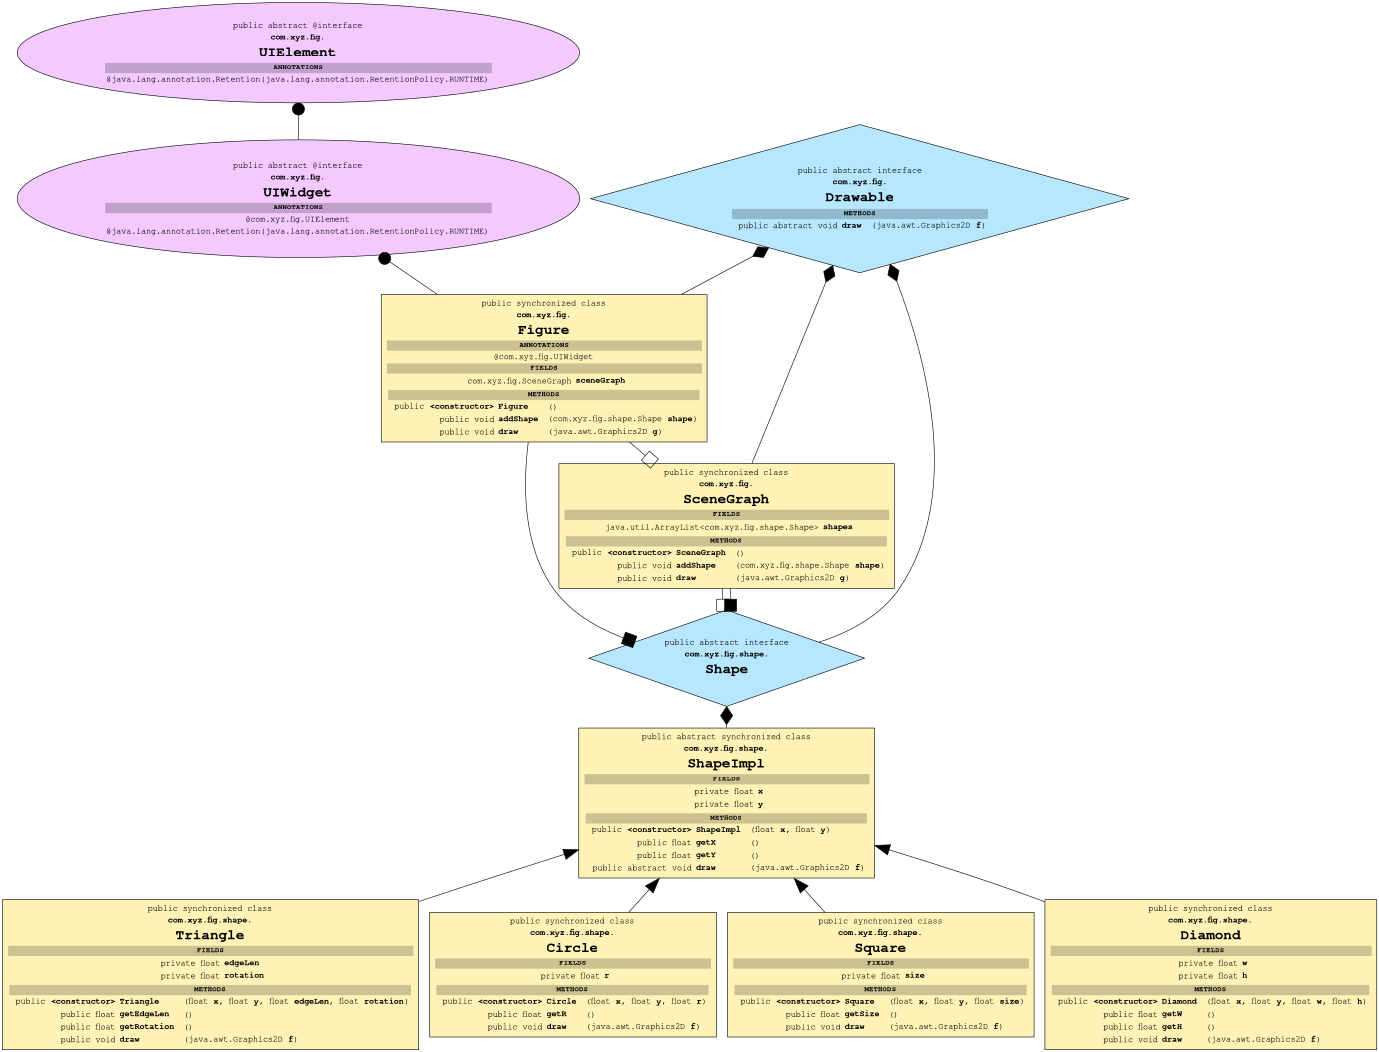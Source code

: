 digraph {
size="9.2,8.0";
layout=dot;
rankdir="BT";
overlap=false;
splines=true;
pack=true;
graph [fontname = "Courier, Regular"]node [fontname = "Courier, Regular"]edge [fontname = "Courier, Regular"]
"com.xyz.fig.shape.Triangle"[shape=box,style=filled,fillcolor="#fff2b6",label=<<table border='0' cellborder='0' cellspacing='1'><tr><td>public synchronized class</td></tr><tr><td><b>com.xyz.fig.shape.</b></td></tr><tr><td><font point-size='24'><b>Triangle</b></font></td></tr><tr><td colspan='3' bgcolor='#ccc191'><font point-size='12'><b>FIELDS</b></font></td></tr><tr><td cellpadding='0'><table border='0' cellborder='0'><tr><td align='right' valign='top'> private float</td><td align='left' valign='top'><b>edgeLen</b></td></tr><tr><td align='right' valign='top'> private float</td><td align='left' valign='top'><b>rotation</b></td></tr></table></td></tr><tr><td cellpadding='0'><table border='0' cellborder='0'><tr><td colspan='3' bgcolor='#ccc191'><font point-size='12'><b>METHODS</b></font></td></tr><tr><td align='right' valign='top'> public <b>&lt;constructor&gt;</b></td><td align='left' valign='top'><b>Triangle</b>&nbsp;</td><td align='left' valign='top'>(float <B>x</B>, float <B>y</B>, float <B>edgeLen</B>, float <B>rotation</B>)</td></tr><tr><td align='right' valign='top'> public float</td><td align='left' valign='top'><b>getEdgeLen</b>&nbsp;</td><td align='left' valign='top'>()</td></tr><tr><td align='right' valign='top'> public float</td><td align='left' valign='top'><b>getRotation</b>&nbsp;</td><td align='left' valign='top'>()</td></tr><tr><td align='right' valign='top'> public void</td><td align='left' valign='top'><b>draw</b>&nbsp;</td><td align='left' valign='top'>(java.awt.Graphics2D <B>f</B>)</td></tr></table></td></tr></table>>];

"com.xyz.fig.SceneGraph"[shape=box,style=filled,fillcolor="#fff2b6",label=<<table border='0' cellborder='0' cellspacing='1'><tr><td>public synchronized class</td></tr><tr><td><b>com.xyz.fig.</b></td></tr><tr><td><font point-size='24'><b>SceneGraph</b></font></td></tr><tr><td colspan='3' bgcolor='#ccc191'><font point-size='12'><b>FIELDS</b></font></td></tr><tr><td cellpadding='0'><table border='0' cellborder='0'><tr><td align='right' valign='top'> java.util.ArrayList&lt;com.xyz.fig.shape.Shape&gt;</td><td align='left' valign='top'><b>shapes</b></td></tr></table></td></tr><tr><td cellpadding='0'><table border='0' cellborder='0'><tr><td colspan='3' bgcolor='#ccc191'><font point-size='12'><b>METHODS</b></font></td></tr><tr><td align='right' valign='top'> public <b>&lt;constructor&gt;</b></td><td align='left' valign='top'><b>SceneGraph</b>&nbsp;</td><td align='left' valign='top'>()</td></tr><tr><td align='right' valign='top'> public void</td><td align='left' valign='top'><b>addShape</b>&nbsp;</td><td align='left' valign='top'>(com.xyz.fig.shape.Shape <B>shape</B>)</td></tr><tr><td align='right' valign='top'> public void</td><td align='left' valign='top'><b>draw</b>&nbsp;</td><td align='left' valign='top'>(java.awt.Graphics2D <B>g</B>)</td></tr></table></td></tr></table>>];

"com.xyz.fig.shape.ShapeImpl"[shape=box,style=filled,fillcolor="#fff2b6",label=<<table border='0' cellborder='0' cellspacing='1'><tr><td>public abstract synchronized class</td></tr><tr><td><b>com.xyz.fig.shape.</b></td></tr><tr><td><font point-size='24'><b>ShapeImpl</b></font></td></tr><tr><td colspan='3' bgcolor='#ccc191'><font point-size='12'><b>FIELDS</b></font></td></tr><tr><td cellpadding='0'><table border='0' cellborder='0'><tr><td align='right' valign='top'> private float</td><td align='left' valign='top'><b>x</b></td></tr><tr><td align='right' valign='top'> private float</td><td align='left' valign='top'><b>y</b></td></tr></table></td></tr><tr><td cellpadding='0'><table border='0' cellborder='0'><tr><td colspan='3' bgcolor='#ccc191'><font point-size='12'><b>METHODS</b></font></td></tr><tr><td align='right' valign='top'> public <b>&lt;constructor&gt;</b></td><td align='left' valign='top'><b>ShapeImpl</b>&nbsp;</td><td align='left' valign='top'>(float <B>x</B>, float <B>y</B>)</td></tr><tr><td align='right' valign='top'> public float</td><td align='left' valign='top'><b>getX</b>&nbsp;</td><td align='left' valign='top'>()</td></tr><tr><td align='right' valign='top'> public float</td><td align='left' valign='top'><b>getY</b>&nbsp;</td><td align='left' valign='top'>()</td></tr><tr><td align='right' valign='top'> public abstract void</td><td align='left' valign='top'><b>draw</b>&nbsp;</td><td align='left' valign='top'>(java.awt.Graphics2D <B>f</B>)</td></tr></table></td></tr></table>>];

"com.xyz.fig.Figure"[shape=box,style=filled,fillcolor="#fff2b6",label=<<table border='0' cellborder='0' cellspacing='1'><tr><td>public synchronized class</td></tr><tr><td><b>com.xyz.fig.</b></td></tr><tr><td><font point-size='24'><b>Figure</b></font></td></tr><tr><td colspan='3' bgcolor='#ccc191'><font point-size='12'><b>ANNOTATIONS</b></font></td></tr><tr><td align='center' valign='top'>@com.xyz.fig.UIWidget</td></tr><tr><td colspan='3' bgcolor='#ccc191'><font point-size='12'><b>FIELDS</b></font></td></tr><tr><td cellpadding='0'><table border='0' cellborder='0'><tr><td align='right' valign='top'> com.xyz.fig.SceneGraph</td><td align='left' valign='top'><b>sceneGraph</b></td></tr></table></td></tr><tr><td cellpadding='0'><table border='0' cellborder='0'><tr><td colspan='3' bgcolor='#ccc191'><font point-size='12'><b>METHODS</b></font></td></tr><tr><td align='right' valign='top'> public <b>&lt;constructor&gt;</b></td><td align='left' valign='top'><b>Figure</b>&nbsp;</td><td align='left' valign='top'>()</td></tr><tr><td align='right' valign='top'> public void</td><td align='left' valign='top'><b>addShape</b>&nbsp;</td><td align='left' valign='top'>(com.xyz.fig.shape.Shape <B>shape</B>)</td></tr><tr><td align='right' valign='top'> public void</td><td align='left' valign='top'><b>draw</b>&nbsp;</td><td align='left' valign='top'>(java.awt.Graphics2D <B>g</B>)</td></tr></table></td></tr></table>>];

"com.xyz.fig.shape.Circle"[shape=box,style=filled,fillcolor="#fff2b6",label=<<table border='0' cellborder='0' cellspacing='1'><tr><td>public synchronized class</td></tr><tr><td><b>com.xyz.fig.shape.</b></td></tr><tr><td><font point-size='24'><b>Circle</b></font></td></tr><tr><td colspan='3' bgcolor='#ccc191'><font point-size='12'><b>FIELDS</b></font></td></tr><tr><td cellpadding='0'><table border='0' cellborder='0'><tr><td align='right' valign='top'> private float</td><td align='left' valign='top'><b>r</b></td></tr></table></td></tr><tr><td cellpadding='0'><table border='0' cellborder='0'><tr><td colspan='3' bgcolor='#ccc191'><font point-size='12'><b>METHODS</b></font></td></tr><tr><td align='right' valign='top'> public <b>&lt;constructor&gt;</b></td><td align='left' valign='top'><b>Circle</b>&nbsp;</td><td align='left' valign='top'>(float <B>x</B>, float <B>y</B>, float <B>r</B>)</td></tr><tr><td align='right' valign='top'> public float</td><td align='left' valign='top'><b>getR</b>&nbsp;</td><td align='left' valign='top'>()</td></tr><tr><td align='right' valign='top'> public void</td><td align='left' valign='top'><b>draw</b>&nbsp;</td><td align='left' valign='top'>(java.awt.Graphics2D <B>f</B>)</td></tr></table></td></tr></table>>];

"com.xyz.fig.shape.Square"[shape=box,style=filled,fillcolor="#fff2b6",label=<<table border='0' cellborder='0' cellspacing='1'><tr><td>public synchronized class</td></tr><tr><td><b>com.xyz.fig.shape.</b></td></tr><tr><td><font point-size='24'><b>Square</b></font></td></tr><tr><td colspan='3' bgcolor='#ccc191'><font point-size='12'><b>FIELDS</b></font></td></tr><tr><td cellpadding='0'><table border='0' cellborder='0'><tr><td align='right' valign='top'> private float</td><td align='left' valign='top'><b>size</b></td></tr></table></td></tr><tr><td cellpadding='0'><table border='0' cellborder='0'><tr><td colspan='3' bgcolor='#ccc191'><font point-size='12'><b>METHODS</b></font></td></tr><tr><td align='right' valign='top'> public <b>&lt;constructor&gt;</b></td><td align='left' valign='top'><b>Square</b>&nbsp;</td><td align='left' valign='top'>(float <B>x</B>, float <B>y</B>, float <B>size</B>)</td></tr><tr><td align='right' valign='top'> public float</td><td align='left' valign='top'><b>getSize</b>&nbsp;</td><td align='left' valign='top'>()</td></tr><tr><td align='right' valign='top'> public void</td><td align='left' valign='top'><b>draw</b>&nbsp;</td><td align='left' valign='top'>(java.awt.Graphics2D <B>f</B>)</td></tr></table></td></tr></table>>];

"com.xyz.fig.shape.Diamond"[shape=box,style=filled,fillcolor="#fff2b6",label=<<table border='0' cellborder='0' cellspacing='1'><tr><td>public synchronized class</td></tr><tr><td><b>com.xyz.fig.shape.</b></td></tr><tr><td><font point-size='24'><b>Diamond</b></font></td></tr><tr><td colspan='3' bgcolor='#ccc191'><font point-size='12'><b>FIELDS</b></font></td></tr><tr><td cellpadding='0'><table border='0' cellborder='0'><tr><td align='right' valign='top'> private float</td><td align='left' valign='top'><b>w</b></td></tr><tr><td align='right' valign='top'> private float</td><td align='left' valign='top'><b>h</b></td></tr></table></td></tr><tr><td cellpadding='0'><table border='0' cellborder='0'><tr><td colspan='3' bgcolor='#ccc191'><font point-size='12'><b>METHODS</b></font></td></tr><tr><td align='right' valign='top'> public <b>&lt;constructor&gt;</b></td><td align='left' valign='top'><b>Diamond</b>&nbsp;</td><td align='left' valign='top'>(float <B>x</B>, float <B>y</B>, float <B>w</B>, float <B>h</B>)</td></tr><tr><td align='right' valign='top'> public float</td><td align='left' valign='top'><b>getW</b>&nbsp;</td><td align='left' valign='top'>()</td></tr><tr><td align='right' valign='top'> public float</td><td align='left' valign='top'><b>getH</b>&nbsp;</td><td align='left' valign='top'>()</td></tr><tr><td align='right' valign='top'> public void</td><td align='left' valign='top'><b>draw</b>&nbsp;</td><td align='left' valign='top'>(java.awt.Graphics2D <B>f</B>)</td></tr></table></td></tr></table>>];

"com.xyz.fig.shape.Shape"[shape=diamond,style=filled,fillcolor="#b6e7ff",label=<<table border='0' cellborder='0' cellspacing='1'><tr><td>public abstract interface</td></tr><tr><td><b>com.xyz.fig.shape.</b></td></tr><tr><td><font point-size='24'><b>Shape</b></font></td></tr></table>>];

"com.xyz.fig.Drawable"[shape=diamond,style=filled,fillcolor="#b6e7ff",label=<<table border='0' cellborder='0' cellspacing='1'><tr><td>public abstract interface</td></tr><tr><td><b>com.xyz.fig.</b></td></tr><tr><td><font point-size='24'><b>Drawable</b></font></td></tr><tr><td cellpadding='0'><table border='0' cellborder='0'><tr><td colspan='3' bgcolor='#91b8cc'><font point-size='12'><b>METHODS</b></font></td></tr><tr><td align='right' valign='top'> public abstract void</td><td align='left' valign='top'><b>draw</b>&nbsp;</td><td align='left' valign='top'>(java.awt.Graphics2D <B>f</B>)</td></tr></table></td></tr></table>>];

"com.xyz.fig.UIWidget"[shape=oval,style=filled,fillcolor="#f3c9ff",label=<<table border='0' cellborder='0' cellspacing='1'><tr><td>public abstract @interface</td></tr><tr><td><b>com.xyz.fig.</b></td></tr><tr><td><font point-size='24'><b>UIWidget</b></font></td></tr><tr><td colspan='3' bgcolor='#c2a0cc'><font point-size='12'><b>ANNOTATIONS</b></font></td></tr><tr><td align='center' valign='top'>@com.xyz.fig.UIElement</td></tr><tr><td align='center' valign='top'>@java.lang.annotation.Retention(java.lang.annotation.RetentionPolicy.RUNTIME)</td></tr></table>>];

"com.xyz.fig.UIElement"[shape=oval,style=filled,fillcolor="#f3c9ff",label=<<table border='0' cellborder='0' cellspacing='1'><tr><td>public abstract @interface</td></tr><tr><td><b>com.xyz.fig.</b></td></tr><tr><td><font point-size='24'><b>UIElement</b></font></td></tr><tr><td colspan='3' bgcolor='#c2a0cc'><font point-size='12'><b>ANNOTATIONS</b></font></td></tr><tr><td align='center' valign='top'>@java.lang.annotation.Retention(java.lang.annotation.RetentionPolicy.RUNTIME)</td></tr></table>>];

  "com.xyz.fig.shape.Triangle" -> "com.xyz.fig.shape.ShapeImpl" [arrowsize=2.5]
  "com.xyz.fig.SceneGraph" -> "com.xyz.fig.Drawable" [arrowhead=diamond, arrowsize=2.5]
  "com.xyz.fig.shape.Shape" -> "com.xyz.fig.SceneGraph" [arrowtail=obox, arrowsize=2.5, dir=back]
  "com.xyz.fig.shape.Shape" -> "com.xyz.fig.SceneGraph" [arrowtail=box, arrowsize=2.5, dir=back]
  "com.xyz.fig.shape.ShapeImpl" -> "com.xyz.fig.shape.Shape" [arrowhead=diamond, arrowsize=2.5]
  "com.xyz.fig.Figure" -> "com.xyz.fig.Drawable" [arrowhead=diamond, arrowsize=2.5]
  "com.xyz.fig.SceneGraph" -> "com.xyz.fig.Figure" [arrowtail=obox, arrowsize=2.5, dir=back]
  "com.xyz.fig.shape.Shape" -> "com.xyz.fig.Figure" [arrowtail=box, arrowsize=2.5, dir=back]
  "com.xyz.fig.shape.Circle" -> "com.xyz.fig.shape.ShapeImpl" [arrowsize=2.5]
  "com.xyz.fig.shape.Square" -> "com.xyz.fig.shape.ShapeImpl" [arrowsize=2.5]
  "com.xyz.fig.shape.Diamond" -> "com.xyz.fig.shape.ShapeImpl" [arrowsize=2.5]
  "com.xyz.fig.shape.Shape" -> "com.xyz.fig.Drawable" [arrowhead=diamond, arrowsize=2.5]
  "com.xyz.fig.Figure" -> "com.xyz.fig.UIWidget" [arrowhead=dot, arrowsize=2.5]
  "com.xyz.fig.UIWidget" -> "com.xyz.fig.UIElement" [arrowhead=dot, arrowsize=2.5]
}
